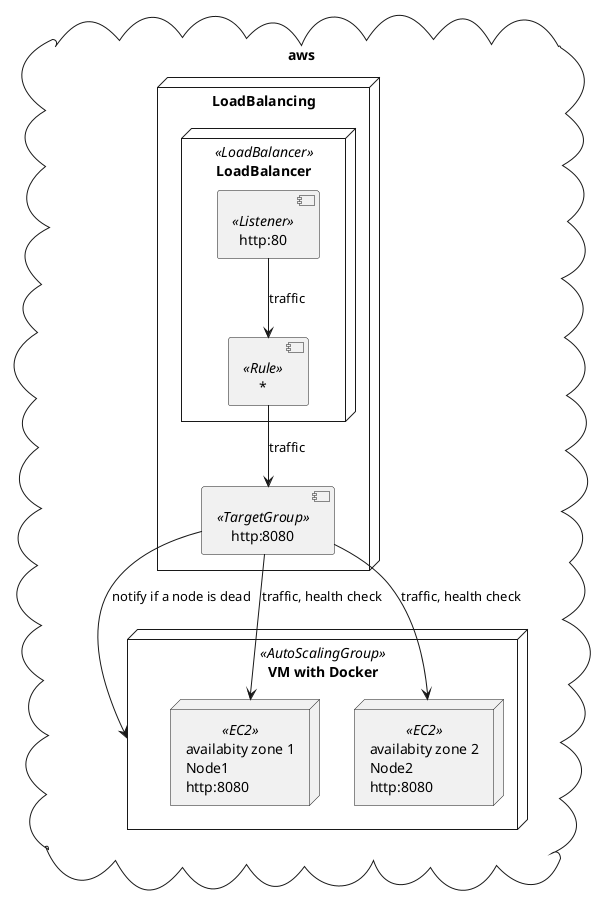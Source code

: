 @startuml
skinparam componentStyle uml2

cloud aws {

    node LoadBalancing {
        
        node LoadBalancer <<LoadBalancer>> {
            component "http:80" <<Listener>> as listener 
            component "*" <<Rule>> as rule
        }
        
        component "http:8080" <<TargetGroup>> as targetGroup 
        
        listener -d-> rule: traffic
        rule --> targetGroup: traffic
    }
    
    node "VM with Docker" <<AutoScalingGroup>> as autoScalingGroup {
        node "availabity zone 1\nNode1\nhttp:8080" <<EC2>> as node1
        node "availabity zone 2\nNode2\nhttp:8080" <<EC2>> as node2
    }
    
    targetGroup --> node1: traffic, health check
    targetGroup --> node2: traffic, health check
    targetGroup --> autoScalingGroup: notify if a node is dead
}

@enduml